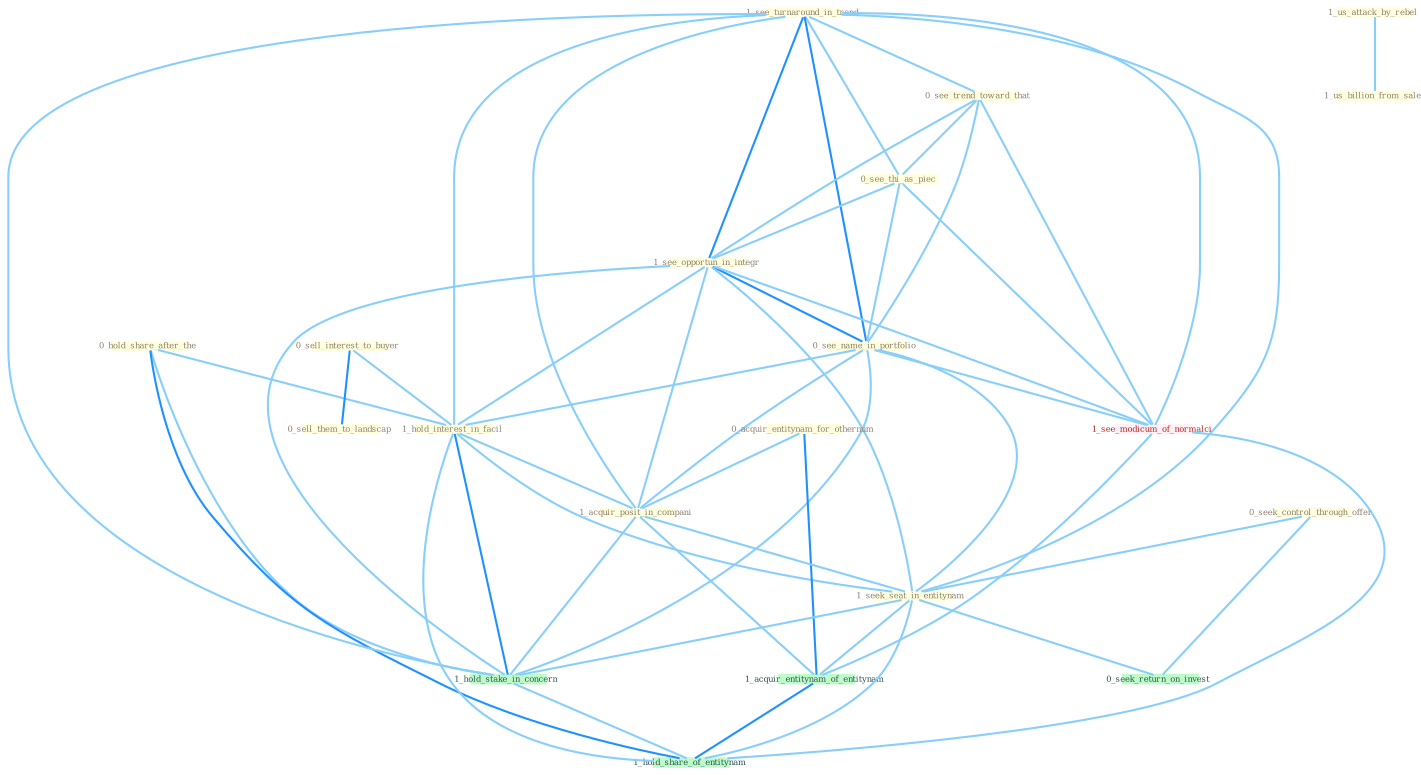 Graph G{ 
    node
    [shape=polygon,style=filled,width=.5,height=.06,color="#BDFCC9",fixedsize=true,fontsize=4,
    fontcolor="#2f4f4f"];
    {node
    [color="#ffffe0", fontcolor="#8b7d6b"] "0_hold_share_after_the " "1_see_turnaround_in_trend " "0_sell_interest_to_buyer " "0_seek_control_through_offer " "1_us_attack_by_rebel " "0_see_trend_toward_that " "1_us_billion_from_sale " "0_see_thi_as_piec " "1_see_opportun_in_integr " "0_see_name_in_portfolio " "1_hold_interest_in_facil " "0_sell_them_to_landscap " "0_acquir_entitynam_for_othernum " "1_acquir_posit_in_compani " "1_seek_seat_in_entitynam "}
{node [color="#fff0f5", fontcolor="#b22222"] "1_see_modicum_of_normalci "}
edge [color="#B0E2FF"];

	"0_hold_share_after_the " -- "1_hold_interest_in_facil " [w="1", color="#87cefa" ];
	"0_hold_share_after_the " -- "1_hold_stake_in_concern " [w="1", color="#87cefa" ];
	"0_hold_share_after_the " -- "1_hold_share_of_entitynam " [w="2", color="#1e90ff" , len=0.8];
	"1_see_turnaround_in_trend " -- "0_see_trend_toward_that " [w="1", color="#87cefa" ];
	"1_see_turnaround_in_trend " -- "0_see_thi_as_piec " [w="1", color="#87cefa" ];
	"1_see_turnaround_in_trend " -- "1_see_opportun_in_integr " [w="2", color="#1e90ff" , len=0.8];
	"1_see_turnaround_in_trend " -- "0_see_name_in_portfolio " [w="2", color="#1e90ff" , len=0.8];
	"1_see_turnaround_in_trend " -- "1_hold_interest_in_facil " [w="1", color="#87cefa" ];
	"1_see_turnaround_in_trend " -- "1_acquir_posit_in_compani " [w="1", color="#87cefa" ];
	"1_see_turnaround_in_trend " -- "1_seek_seat_in_entitynam " [w="1", color="#87cefa" ];
	"1_see_turnaround_in_trend " -- "1_hold_stake_in_concern " [w="1", color="#87cefa" ];
	"1_see_turnaround_in_trend " -- "1_see_modicum_of_normalci " [w="1", color="#87cefa" ];
	"0_sell_interest_to_buyer " -- "1_hold_interest_in_facil " [w="1", color="#87cefa" ];
	"0_sell_interest_to_buyer " -- "0_sell_them_to_landscap " [w="2", color="#1e90ff" , len=0.8];
	"0_seek_control_through_offer " -- "1_seek_seat_in_entitynam " [w="1", color="#87cefa" ];
	"0_seek_control_through_offer " -- "0_seek_return_on_invest " [w="1", color="#87cefa" ];
	"1_us_attack_by_rebel " -- "1_us_billion_from_sale " [w="1", color="#87cefa" ];
	"0_see_trend_toward_that " -- "0_see_thi_as_piec " [w="1", color="#87cefa" ];
	"0_see_trend_toward_that " -- "1_see_opportun_in_integr " [w="1", color="#87cefa" ];
	"0_see_trend_toward_that " -- "0_see_name_in_portfolio " [w="1", color="#87cefa" ];
	"0_see_trend_toward_that " -- "1_see_modicum_of_normalci " [w="1", color="#87cefa" ];
	"0_see_thi_as_piec " -- "1_see_opportun_in_integr " [w="1", color="#87cefa" ];
	"0_see_thi_as_piec " -- "0_see_name_in_portfolio " [w="1", color="#87cefa" ];
	"0_see_thi_as_piec " -- "1_see_modicum_of_normalci " [w="1", color="#87cefa" ];
	"1_see_opportun_in_integr " -- "0_see_name_in_portfolio " [w="2", color="#1e90ff" , len=0.8];
	"1_see_opportun_in_integr " -- "1_hold_interest_in_facil " [w="1", color="#87cefa" ];
	"1_see_opportun_in_integr " -- "1_acquir_posit_in_compani " [w="1", color="#87cefa" ];
	"1_see_opportun_in_integr " -- "1_seek_seat_in_entitynam " [w="1", color="#87cefa" ];
	"1_see_opportun_in_integr " -- "1_hold_stake_in_concern " [w="1", color="#87cefa" ];
	"1_see_opportun_in_integr " -- "1_see_modicum_of_normalci " [w="1", color="#87cefa" ];
	"0_see_name_in_portfolio " -- "1_hold_interest_in_facil " [w="1", color="#87cefa" ];
	"0_see_name_in_portfolio " -- "1_acquir_posit_in_compani " [w="1", color="#87cefa" ];
	"0_see_name_in_portfolio " -- "1_seek_seat_in_entitynam " [w="1", color="#87cefa" ];
	"0_see_name_in_portfolio " -- "1_hold_stake_in_concern " [w="1", color="#87cefa" ];
	"0_see_name_in_portfolio " -- "1_see_modicum_of_normalci " [w="1", color="#87cefa" ];
	"1_hold_interest_in_facil " -- "1_acquir_posit_in_compani " [w="1", color="#87cefa" ];
	"1_hold_interest_in_facil " -- "1_seek_seat_in_entitynam " [w="1", color="#87cefa" ];
	"1_hold_interest_in_facil " -- "1_hold_stake_in_concern " [w="2", color="#1e90ff" , len=0.8];
	"1_hold_interest_in_facil " -- "1_hold_share_of_entitynam " [w="1", color="#87cefa" ];
	"0_acquir_entitynam_for_othernum " -- "1_acquir_posit_in_compani " [w="1", color="#87cefa" ];
	"0_acquir_entitynam_for_othernum " -- "1_acquir_entitynam_of_entitynam " [w="2", color="#1e90ff" , len=0.8];
	"1_acquir_posit_in_compani " -- "1_seek_seat_in_entitynam " [w="1", color="#87cefa" ];
	"1_acquir_posit_in_compani " -- "1_hold_stake_in_concern " [w="1", color="#87cefa" ];
	"1_acquir_posit_in_compani " -- "1_acquir_entitynam_of_entitynam " [w="1", color="#87cefa" ];
	"1_seek_seat_in_entitynam " -- "1_hold_stake_in_concern " [w="1", color="#87cefa" ];
	"1_seek_seat_in_entitynam " -- "0_seek_return_on_invest " [w="1", color="#87cefa" ];
	"1_seek_seat_in_entitynam " -- "1_acquir_entitynam_of_entitynam " [w="1", color="#87cefa" ];
	"1_seek_seat_in_entitynam " -- "1_hold_share_of_entitynam " [w="1", color="#87cefa" ];
	"1_hold_stake_in_concern " -- "1_hold_share_of_entitynam " [w="1", color="#87cefa" ];
	"1_see_modicum_of_normalci " -- "1_acquir_entitynam_of_entitynam " [w="1", color="#87cefa" ];
	"1_see_modicum_of_normalci " -- "1_hold_share_of_entitynam " [w="1", color="#87cefa" ];
	"1_acquir_entitynam_of_entitynam " -- "1_hold_share_of_entitynam " [w="2", color="#1e90ff" , len=0.8];
}